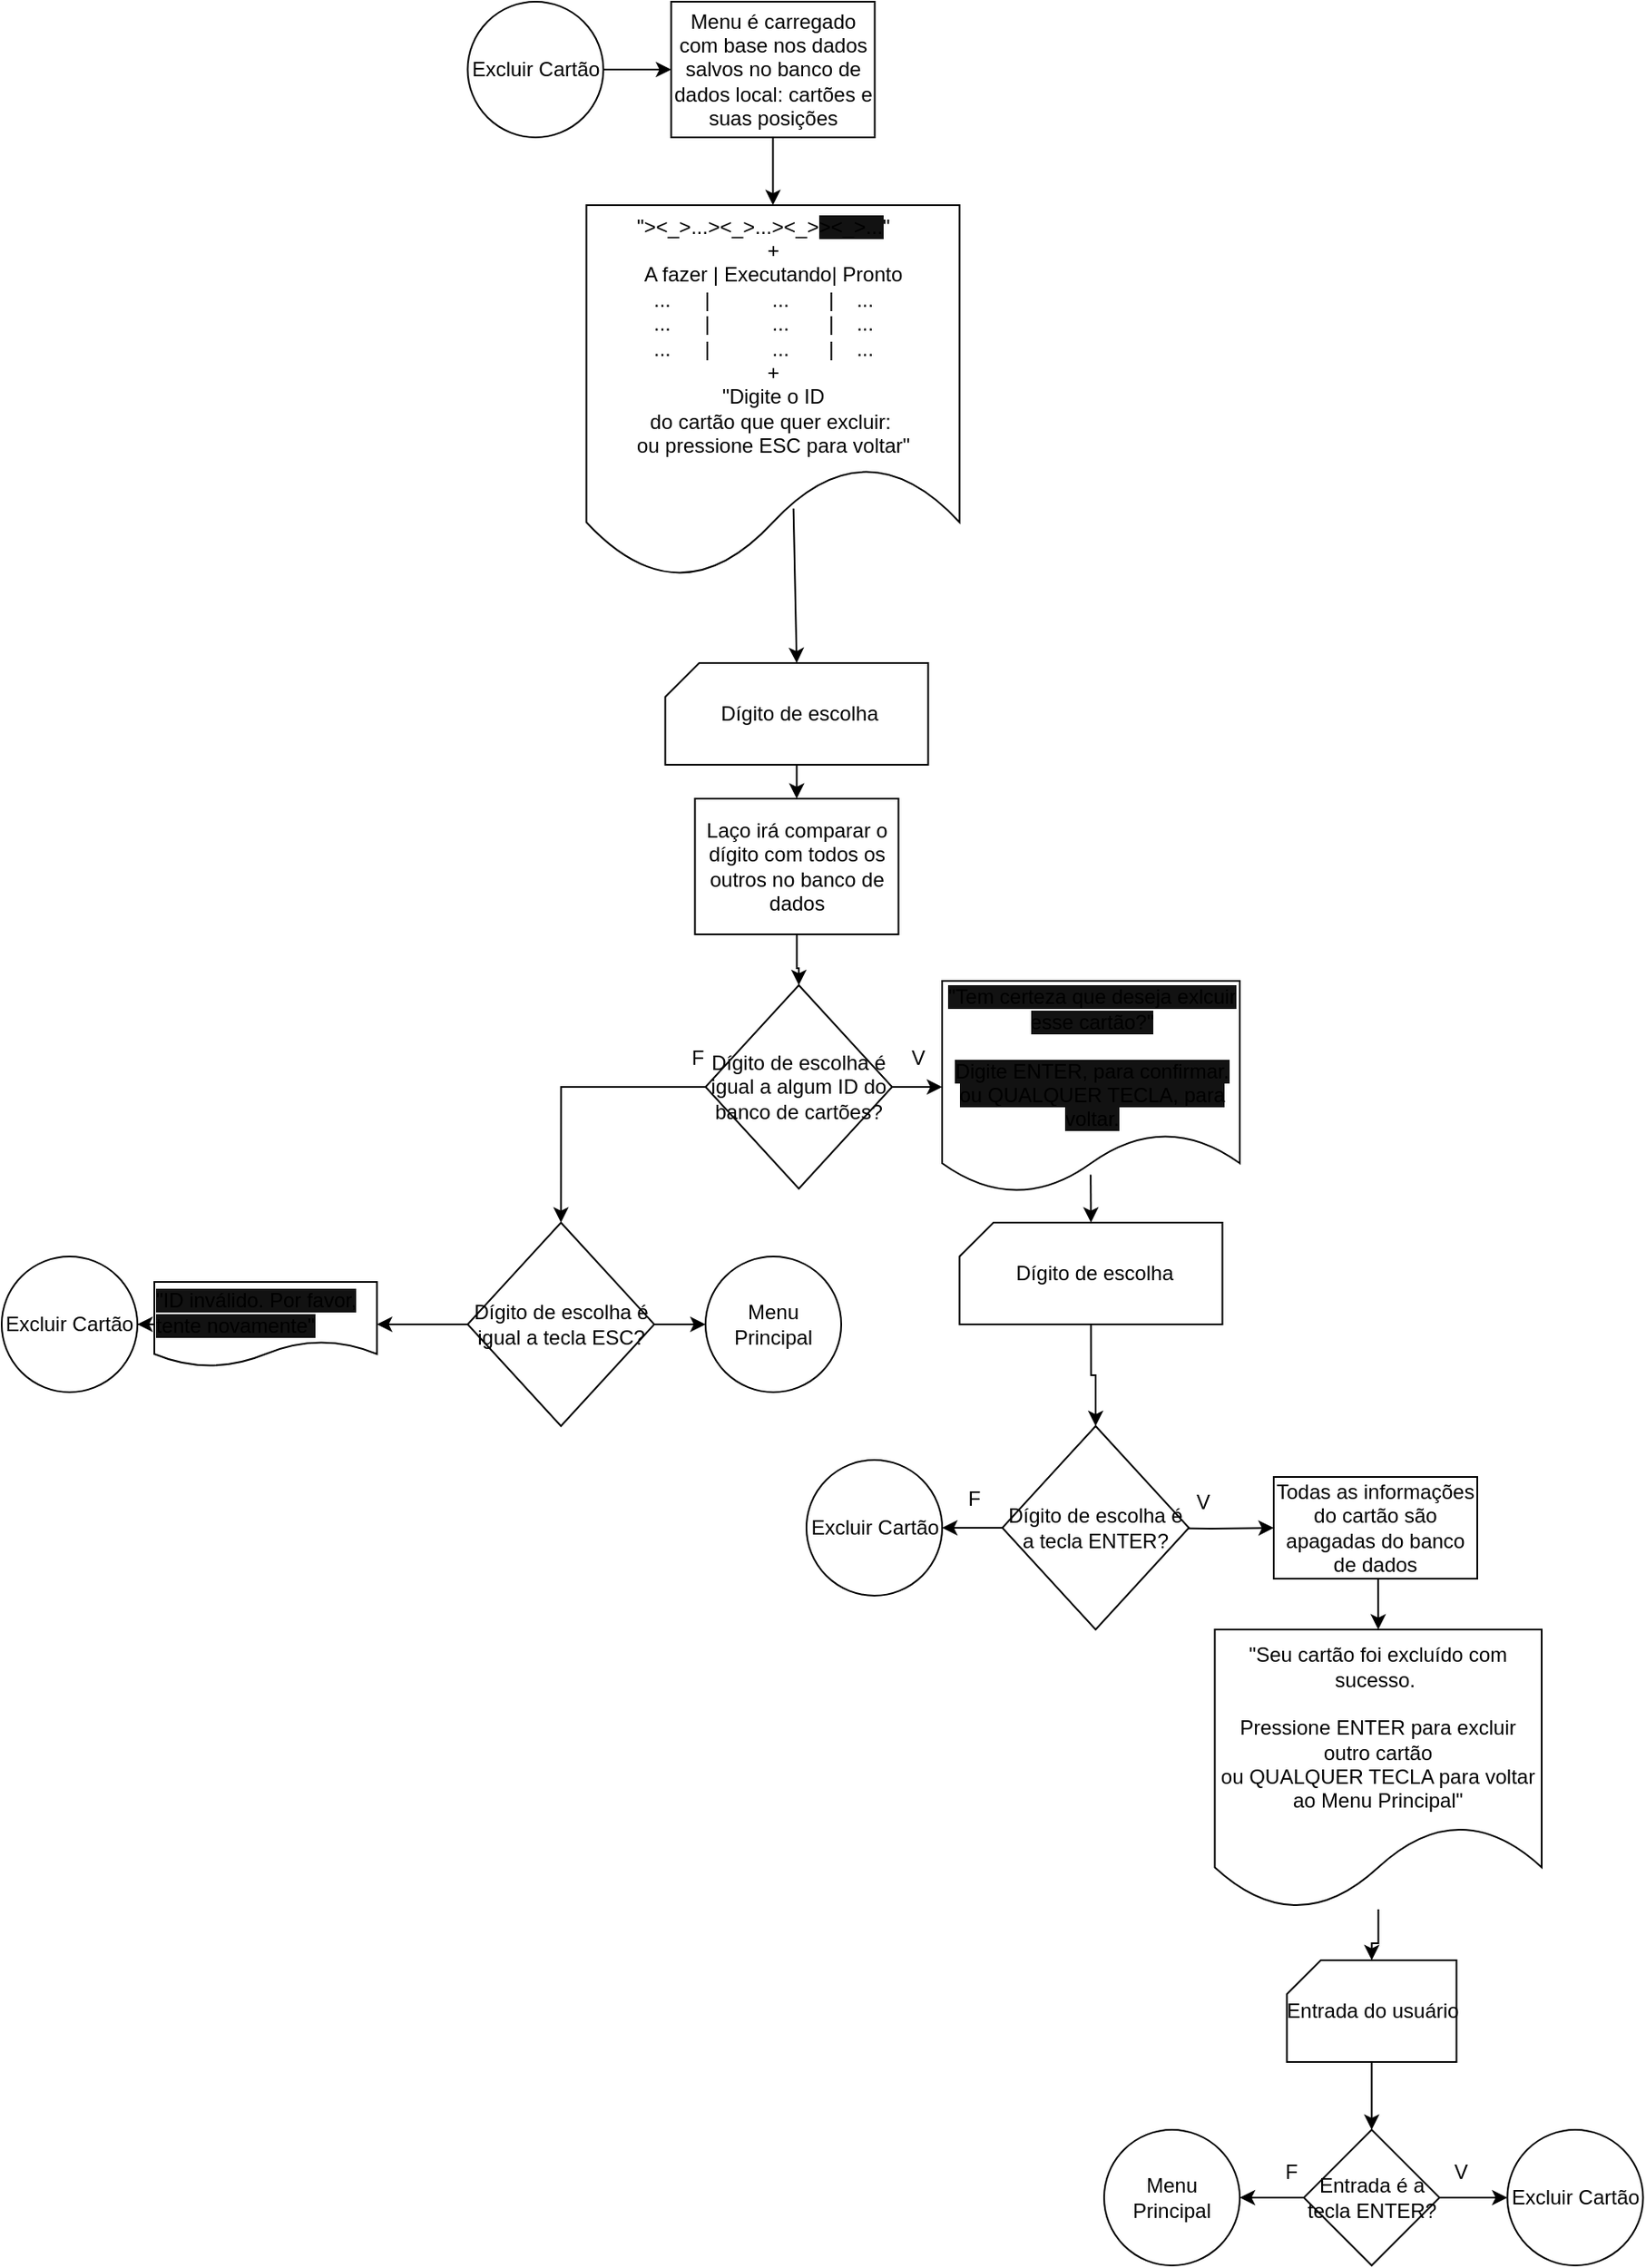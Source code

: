 <mxfile version="27.0.9">
  <diagram name="Página-1" id="BDumH6ijfhog8v5_YuaD">
    <mxGraphModel dx="2977" dy="1886" grid="1" gridSize="10" guides="1" tooltips="1" connect="1" arrows="1" fold="1" page="1" pageScale="1" pageWidth="1169" pageHeight="1654" math="0" shadow="0">
      <root>
        <mxCell id="0" />
        <mxCell id="1" parent="0" />
        <mxCell id="R85Hv1dynGYi_RiyYHGt-3" value="" style="edgeStyle=orthogonalEdgeStyle;rounded=0;orthogonalLoop=1;jettySize=auto;html=1;" parent="1" source="R85Hv1dynGYi_RiyYHGt-1" edge="1">
          <mxGeometry relative="1" as="geometry">
            <mxPoint x="474.75" y="120" as="targetPoint" />
          </mxGeometry>
        </mxCell>
        <mxCell id="R85Hv1dynGYi_RiyYHGt-1" value="Excluir Cartão" style="ellipse;whiteSpace=wrap;html=1;aspect=fixed;" parent="1" vertex="1">
          <mxGeometry x="354.75" y="80" width="80" height="80" as="geometry" />
        </mxCell>
        <mxCell id="R85Hv1dynGYi_RiyYHGt-4" value="&lt;div style=&quot;text-align: left;&quot;&gt;&lt;span style=&quot;background-color: light-dark(#ffffff, var(--ge-dark-color, #121212)); color: light-dark(rgb(0, 0, 0), rgb(255, 255, 255));&quot;&gt;&quot;&amp;gt;&amp;lt;_&amp;gt;...&amp;gt;&amp;lt;_&amp;gt;...&amp;gt;&amp;lt;_&amp;gt;&lt;/span&gt;&lt;span style=&quot;background-color: rgb(18, 18, 18); color: light-dark(rgb(0, 0, 0), rgb(255, 255, 255));&quot;&gt;&amp;gt;&amp;lt;_&amp;gt;...&lt;/span&gt;&lt;span style=&quot;background-color: transparent; color: light-dark(rgb(0, 0, 0), rgb(255, 255, 255)); text-align: center;&quot;&gt;&quot;&lt;/span&gt;&lt;/div&gt;&lt;div&gt;&lt;div&gt;+&lt;/div&gt;&lt;div&gt;A fazer | Executando| Pronto&lt;/div&gt;&lt;div style=&quot;text-align: left;&quot;&gt;&amp;nbsp; &amp;nbsp;...&amp;nbsp; &amp;nbsp; &amp;nbsp; |&amp;nbsp; &amp;nbsp; &amp;nbsp; &amp;nbsp; &amp;nbsp; &amp;nbsp;...&amp;nbsp; &amp;nbsp; &amp;nbsp; &amp;nbsp;|&amp;nbsp; &amp;nbsp; ...&lt;/div&gt;&lt;div style=&quot;text-align: left;&quot;&gt;&amp;nbsp; &amp;nbsp;...&amp;nbsp; &amp;nbsp; &amp;nbsp; |&amp;nbsp; &amp;nbsp; &amp;nbsp; &amp;nbsp; &amp;nbsp; &amp;nbsp;...&amp;nbsp; &amp;nbsp; &amp;nbsp; &amp;nbsp;|&amp;nbsp; &amp;nbsp; ...&lt;/div&gt;&lt;div style=&quot;text-align: left;&quot;&gt;&amp;nbsp; &amp;nbsp;...&amp;nbsp; &amp;nbsp; &amp;nbsp; |&amp;nbsp; &amp;nbsp; &amp;nbsp; &amp;nbsp; &amp;nbsp; &amp;nbsp;...&amp;nbsp; &amp;nbsp; &amp;nbsp; &amp;nbsp;|&amp;nbsp; &amp;nbsp; ...&lt;/div&gt;&lt;div&gt;+&lt;/div&gt;&lt;div&gt;&quot;Digite o ID&lt;/div&gt;&lt;div&gt;do cartão que quer excluir:&amp;nbsp;&lt;br&gt;&lt;span style=&quot;background-color: transparent; color: light-dark(rgb(0, 0, 0), rgb(255, 255, 255));&quot;&gt;ou pressione ESC para voltar&quot;&lt;/span&gt;&lt;/div&gt;&lt;/div&gt;" style="shape=document;whiteSpace=wrap;html=1;boundedLbl=1;" parent="1" vertex="1">
          <mxGeometry x="424.75" y="200" width="220" height="220" as="geometry" />
        </mxCell>
        <mxCell id="R85Hv1dynGYi_RiyYHGt-7" value="" style="edgeStyle=orthogonalEdgeStyle;rounded=0;orthogonalLoop=1;jettySize=auto;html=1;" parent="1" source="R85Hv1dynGYi_RiyYHGt-5" target="R85Hv1dynGYi_RiyYHGt-4" edge="1">
          <mxGeometry relative="1" as="geometry" />
        </mxCell>
        <mxCell id="R85Hv1dynGYi_RiyYHGt-5" value="Menu é carregado com base nos dados salvos no banco de dados local: cartões e suas posições" style="rounded=0;whiteSpace=wrap;html=1;" parent="1" vertex="1">
          <mxGeometry x="474.75" y="80" width="120" height="80" as="geometry" />
        </mxCell>
        <mxCell id="R85Hv1dynGYi_RiyYHGt-10" value="" style="verticalLabelPosition=bottom;verticalAlign=top;html=1;shape=card;whiteSpace=wrap;size=20;arcSize=12;container=1;" parent="1" vertex="1">
          <mxGeometry x="471.25" y="470" width="155" height="60" as="geometry" />
        </mxCell>
        <mxCell id="R85Hv1dynGYi_RiyYHGt-16" value="Dígito de escolha" style="text;html=1;align=center;verticalAlign=middle;resizable=0;points=[];autosize=1;strokeColor=none;fillColor=none;" parent="R85Hv1dynGYi_RiyYHGt-10" vertex="1">
          <mxGeometry x="18.75" y="15" width="120" height="30" as="geometry" />
        </mxCell>
        <mxCell id="R85Hv1dynGYi_RiyYHGt-15" value="" style="endArrow=classic;html=1;rounded=0;entryX=0.5;entryY=0;entryDx=0;entryDy=0;entryPerimeter=0;exitX=0.555;exitY=0.813;exitDx=0;exitDy=0;exitPerimeter=0;" parent="1" source="R85Hv1dynGYi_RiyYHGt-4" target="R85Hv1dynGYi_RiyYHGt-10" edge="1">
          <mxGeometry width="50" height="50" relative="1" as="geometry">
            <mxPoint x="754.75" y="340" as="sourcePoint" />
            <mxPoint x="643.49" y="420" as="targetPoint" />
          </mxGeometry>
        </mxCell>
        <mxCell id="R85Hv1dynGYi_RiyYHGt-21" value="" style="edgeStyle=orthogonalEdgeStyle;rounded=0;orthogonalLoop=1;jettySize=auto;html=1;entryX=0.5;entryY=0;entryDx=0;entryDy=0;" parent="1" source="R85Hv1dynGYi_RiyYHGt-17" target="L6k6eRB9f3cUbvgONNE9-4" edge="1">
          <mxGeometry relative="1" as="geometry">
            <mxPoint x="461.25" y="720" as="targetPoint" />
          </mxGeometry>
        </mxCell>
        <mxCell id="R85Hv1dynGYi_RiyYHGt-29" value="" style="edgeStyle=orthogonalEdgeStyle;rounded=0;orthogonalLoop=1;jettySize=auto;html=1;" parent="1" source="R85Hv1dynGYi_RiyYHGt-17" target="R85Hv1dynGYi_RiyYHGt-26" edge="1">
          <mxGeometry relative="1" as="geometry" />
        </mxCell>
        <mxCell id="R85Hv1dynGYi_RiyYHGt-17" value="Dígito de escolha é igual a algum ID do banco de cartões?" style="rhombus;whiteSpace=wrap;html=1;" parent="1" vertex="1">
          <mxGeometry x="495" y="660" width="110" height="120" as="geometry" />
        </mxCell>
        <mxCell id="R85Hv1dynGYi_RiyYHGt-18" value="" style="endArrow=classic;html=1;rounded=0;entryX=0.5;entryY=0;entryDx=0;entryDy=0;exitX=0.5;exitY=1;exitDx=0;exitDy=0;exitPerimeter=0;" parent="1" source="R85Hv1dynGYi_RiyYHGt-10" target="R85Hv1dynGYi_RiyYHGt-24" edge="1">
          <mxGeometry width="50" height="50" relative="1" as="geometry">
            <mxPoint x="770" y="650" as="sourcePoint" />
            <mxPoint x="820" y="600" as="targetPoint" />
          </mxGeometry>
        </mxCell>
        <mxCell id="R85Hv1dynGYi_RiyYHGt-25" value="" style="edgeStyle=orthogonalEdgeStyle;rounded=0;orthogonalLoop=1;jettySize=auto;html=1;" parent="1" source="R85Hv1dynGYi_RiyYHGt-24" target="R85Hv1dynGYi_RiyYHGt-17" edge="1">
          <mxGeometry relative="1" as="geometry" />
        </mxCell>
        <mxCell id="R85Hv1dynGYi_RiyYHGt-24" value="Laço irá comparar o dígito com todos os outros no banco de dados" style="rounded=0;whiteSpace=wrap;html=1;" parent="1" vertex="1">
          <mxGeometry x="488.75" y="550" width="120" height="80" as="geometry" />
        </mxCell>
        <mxCell id="R85Hv1dynGYi_RiyYHGt-26" value="&lt;div style=&quot;&quot;&gt;&lt;span style=&quot;background-color: rgb(18, 18, 18);&quot;&gt;&quot;Tem certeza que deseja exlcuir esse cartão?&quot;&lt;br&gt;&lt;br&gt;Digite ENTER, para confirmar.&lt;br&gt;ou QUALQUER TECLA, para voltar.&lt;/span&gt;&lt;/div&gt;" style="shape=document;whiteSpace=wrap;html=1;boundedLbl=1;align=center;size=0.28;" parent="1" vertex="1">
          <mxGeometry x="634.5" y="657.5" width="175.5" height="125" as="geometry" />
        </mxCell>
        <mxCell id="R85Hv1dynGYi_RiyYHGt-35" style="edgeStyle=orthogonalEdgeStyle;rounded=0;orthogonalLoop=1;jettySize=auto;html=1;exitX=0.5;exitY=1;exitDx=0;exitDy=0;exitPerimeter=0;entryX=0.5;entryY=0;entryDx=0;entryDy=0;" parent="1" source="R85Hv1dynGYi_RiyYHGt-30" target="R85Hv1dynGYi_RiyYHGt-34" edge="1">
          <mxGeometry relative="1" as="geometry" />
        </mxCell>
        <mxCell id="R85Hv1dynGYi_RiyYHGt-30" value="" style="verticalLabelPosition=bottom;verticalAlign=top;html=1;shape=card;whiteSpace=wrap;size=20;arcSize=12;container=1;" parent="1" vertex="1">
          <mxGeometry x="644.75" y="800" width="155" height="60" as="geometry" />
        </mxCell>
        <mxCell id="R85Hv1dynGYi_RiyYHGt-31" value="Dígito de escolha" style="text;html=1;align=center;verticalAlign=middle;resizable=0;points=[];autosize=1;strokeColor=none;fillColor=none;" parent="R85Hv1dynGYi_RiyYHGt-30" vertex="1">
          <mxGeometry x="18.75" y="15" width="120" height="30" as="geometry" />
        </mxCell>
        <mxCell id="R85Hv1dynGYi_RiyYHGt-33" value="" style="endArrow=classic;html=1;rounded=0;entryX=0.5;entryY=0;entryDx=0;entryDy=0;entryPerimeter=0;exitX=0.499;exitY=0.914;exitDx=0;exitDy=0;exitPerimeter=0;" parent="1" source="R85Hv1dynGYi_RiyYHGt-26" target="R85Hv1dynGYi_RiyYHGt-30" edge="1">
          <mxGeometry width="50" height="50" relative="1" as="geometry">
            <mxPoint x="530" y="880" as="sourcePoint" />
            <mxPoint x="580" y="830" as="targetPoint" />
          </mxGeometry>
        </mxCell>
        <mxCell id="6ae1nMWUuH40q0Kqllsc-6" value="" style="edgeStyle=orthogonalEdgeStyle;rounded=0;orthogonalLoop=1;jettySize=auto;html=1;" parent="1" target="6ae1nMWUuH40q0Kqllsc-5" edge="1">
          <mxGeometry relative="1" as="geometry">
            <mxPoint x="755.01" y="980" as="sourcePoint" />
          </mxGeometry>
        </mxCell>
        <mxCell id="6ae1nMWUuH40q0Kqllsc-21" value="" style="edgeStyle=orthogonalEdgeStyle;rounded=0;orthogonalLoop=1;jettySize=auto;html=1;" parent="1" source="R85Hv1dynGYi_RiyYHGt-34" target="6ae1nMWUuH40q0Kqllsc-20" edge="1">
          <mxGeometry relative="1" as="geometry" />
        </mxCell>
        <mxCell id="R85Hv1dynGYi_RiyYHGt-34" value="Dígito de escolha é a tecla ENTER?" style="rhombus;whiteSpace=wrap;html=1;" parent="1" vertex="1">
          <mxGeometry x="670" y="920" width="110" height="120" as="geometry" />
        </mxCell>
        <mxCell id="6ae1nMWUuH40q0Kqllsc-1" value="V" style="text;html=1;align=center;verticalAlign=middle;resizable=0;points=[];autosize=1;strokeColor=none;fillColor=none;" parent="1" vertex="1">
          <mxGeometry x="772.5" y="950" width="30" height="30" as="geometry" />
        </mxCell>
        <mxCell id="6ae1nMWUuH40q0Kqllsc-2" value="F" style="text;html=1;align=center;verticalAlign=middle;resizable=0;points=[];autosize=1;strokeColor=none;fillColor=none;" parent="1" vertex="1">
          <mxGeometry x="637.75" y="948" width="30" height="30" as="geometry" />
        </mxCell>
        <mxCell id="6ae1nMWUuH40q0Kqllsc-3" value="V" style="text;html=1;align=center;verticalAlign=middle;resizable=0;points=[];autosize=1;strokeColor=none;fillColor=none;" parent="1" vertex="1">
          <mxGeometry x="605" y="688" width="30" height="30" as="geometry" />
        </mxCell>
        <mxCell id="6ae1nMWUuH40q0Kqllsc-4" value="F" style="text;html=1;align=center;verticalAlign=middle;resizable=0;points=[];autosize=1;strokeColor=none;fillColor=none;" parent="1" vertex="1">
          <mxGeometry x="475" y="688" width="30" height="30" as="geometry" />
        </mxCell>
        <mxCell id="6ae1nMWUuH40q0Kqllsc-19" style="edgeStyle=orthogonalEdgeStyle;rounded=0;orthogonalLoop=1;jettySize=auto;html=1;exitX=0.5;exitY=1;exitDx=0;exitDy=0;entryX=0.5;entryY=0;entryDx=0;entryDy=0;" parent="1" source="6ae1nMWUuH40q0Kqllsc-5" target="6ae1nMWUuH40q0Kqllsc-8" edge="1">
          <mxGeometry relative="1" as="geometry" />
        </mxCell>
        <mxCell id="6ae1nMWUuH40q0Kqllsc-5" value="Todas as informações do cartão são apagadas do banco de dados" style="whiteSpace=wrap;html=1;" parent="1" vertex="1">
          <mxGeometry x="830.01" y="950" width="120" height="60" as="geometry" />
        </mxCell>
        <mxCell id="6ae1nMWUuH40q0Kqllsc-7" value="" style="edgeStyle=orthogonalEdgeStyle;rounded=0;orthogonalLoop=1;jettySize=auto;html=1;" parent="1" source="6ae1nMWUuH40q0Kqllsc-8" target="6ae1nMWUuH40q0Kqllsc-9" edge="1">
          <mxGeometry relative="1" as="geometry" />
        </mxCell>
        <mxCell id="6ae1nMWUuH40q0Kqllsc-8" value="&quot;Seu cartão foi excluído com sucesso.&amp;nbsp;&lt;div&gt;&lt;br&gt;Pressione ENTER para excluir outro cartão&lt;/div&gt;&lt;div&gt;ou QUALQUER TECLA para voltar ao Menu Principal&quot;&lt;/div&gt;" style="shape=document;whiteSpace=wrap;html=1;boundedLbl=1;" parent="1" vertex="1">
          <mxGeometry x="795.26" y="1040" width="192.75" height="165" as="geometry" />
        </mxCell>
        <mxCell id="6ae1nMWUuH40q0Kqllsc-9" value="" style="verticalLabelPosition=bottom;verticalAlign=top;html=1;shape=card;whiteSpace=wrap;size=20;arcSize=12;" parent="1" vertex="1">
          <mxGeometry x="837.76" y="1235" width="100" height="60" as="geometry" />
        </mxCell>
        <mxCell id="6ae1nMWUuH40q0Kqllsc-10" value="" style="edgeStyle=orthogonalEdgeStyle;rounded=0;orthogonalLoop=1;jettySize=auto;html=1;exitX=0.5;exitY=1;exitDx=0;exitDy=0;exitPerimeter=0;" parent="1" source="6ae1nMWUuH40q0Kqllsc-9" target="6ae1nMWUuH40q0Kqllsc-14" edge="1">
          <mxGeometry relative="1" as="geometry" />
        </mxCell>
        <mxCell id="6ae1nMWUuH40q0Kqllsc-11" value="Entrada do usuário" style="text;html=1;align=center;verticalAlign=middle;resizable=0;points=[];autosize=1;strokeColor=none;fillColor=none;" parent="1" vertex="1">
          <mxGeometry x="827.76" y="1250" width="120" height="30" as="geometry" />
        </mxCell>
        <mxCell id="6ae1nMWUuH40q0Kqllsc-12" value="" style="edgeStyle=orthogonalEdgeStyle;rounded=0;orthogonalLoop=1;jettySize=auto;html=1;" parent="1" source="6ae1nMWUuH40q0Kqllsc-14" target="6ae1nMWUuH40q0Kqllsc-15" edge="1">
          <mxGeometry relative="1" as="geometry" />
        </mxCell>
        <mxCell id="L6k6eRB9f3cUbvgONNE9-10" value="" style="edgeStyle=orthogonalEdgeStyle;rounded=0;orthogonalLoop=1;jettySize=auto;html=1;" edge="1" parent="1" source="6ae1nMWUuH40q0Kqllsc-14" target="L6k6eRB9f3cUbvgONNE9-9">
          <mxGeometry relative="1" as="geometry" />
        </mxCell>
        <mxCell id="6ae1nMWUuH40q0Kqllsc-14" value="Entrada é a tecla ENTER?" style="rhombus;whiteSpace=wrap;html=1;" parent="1" vertex="1">
          <mxGeometry x="847.76" y="1335" width="80" height="80" as="geometry" />
        </mxCell>
        <mxCell id="6ae1nMWUuH40q0Kqllsc-15" value="Excluir Cartão" style="ellipse;whiteSpace=wrap;html=1;" parent="1" vertex="1">
          <mxGeometry x="967.76" y="1335" width="80" height="80" as="geometry" />
        </mxCell>
        <mxCell id="6ae1nMWUuH40q0Kqllsc-17" value="V" style="text;html=1;align=center;verticalAlign=middle;resizable=0;points=[];autosize=1;strokeColor=none;fillColor=none;" parent="1" vertex="1">
          <mxGeometry x="925.26" y="1345" width="30" height="30" as="geometry" />
        </mxCell>
        <mxCell id="6ae1nMWUuH40q0Kqllsc-18" value="F" style="text;html=1;align=center;verticalAlign=middle;resizable=0;points=[];autosize=1;strokeColor=none;fillColor=none;" parent="1" vertex="1">
          <mxGeometry x="825.26" y="1345" width="30" height="30" as="geometry" />
        </mxCell>
        <mxCell id="6ae1nMWUuH40q0Kqllsc-20" value="Excluir Cartão" style="ellipse;whiteSpace=wrap;html=1;" parent="1" vertex="1">
          <mxGeometry x="554.5" y="940" width="80" height="80" as="geometry" />
        </mxCell>
        <mxCell id="L6k6eRB9f3cUbvgONNE9-1" value="" style="edgeStyle=orthogonalEdgeStyle;rounded=0;orthogonalLoop=1;jettySize=auto;html=1;" edge="1" parent="1" source="L6k6eRB9f3cUbvgONNE9-2" target="L6k6eRB9f3cUbvgONNE9-3">
          <mxGeometry relative="1" as="geometry" />
        </mxCell>
        <mxCell id="L6k6eRB9f3cUbvgONNE9-2" value="&lt;div style=&quot;text-align: left;&quot;&gt;&lt;span style=&quot;background-color: rgb(18, 18, 18);&quot;&gt;&quot;ID inválido. Por favor, tente novamente&quot;&lt;/span&gt;&lt;/div&gt;" style="shape=document;whiteSpace=wrap;html=1;boundedLbl=1;" vertex="1" parent="1">
          <mxGeometry x="169.995" y="835" width="131.25" height="50" as="geometry" />
        </mxCell>
        <mxCell id="L6k6eRB9f3cUbvgONNE9-3" value="Excluir Cartão" style="ellipse;whiteSpace=wrap;html=1;" vertex="1" parent="1">
          <mxGeometry x="80" y="820" width="80" height="80" as="geometry" />
        </mxCell>
        <mxCell id="L6k6eRB9f3cUbvgONNE9-5" style="edgeStyle=orthogonalEdgeStyle;rounded=0;orthogonalLoop=1;jettySize=auto;html=1;exitX=0;exitY=0.5;exitDx=0;exitDy=0;entryX=1;entryY=0.5;entryDx=0;entryDy=0;" edge="1" parent="1" source="L6k6eRB9f3cUbvgONNE9-4" target="L6k6eRB9f3cUbvgONNE9-2">
          <mxGeometry relative="1" as="geometry" />
        </mxCell>
        <mxCell id="L6k6eRB9f3cUbvgONNE9-8" value="" style="edgeStyle=orthogonalEdgeStyle;rounded=0;orthogonalLoop=1;jettySize=auto;html=1;" edge="1" parent="1" source="L6k6eRB9f3cUbvgONNE9-4" target="L6k6eRB9f3cUbvgONNE9-7">
          <mxGeometry relative="1" as="geometry" />
        </mxCell>
        <mxCell id="L6k6eRB9f3cUbvgONNE9-4" value="Dígito de escolha é igual a tecla ESC?" style="rhombus;whiteSpace=wrap;html=1;" vertex="1" parent="1">
          <mxGeometry x="354.75" y="800" width="110" height="120" as="geometry" />
        </mxCell>
        <mxCell id="L6k6eRB9f3cUbvgONNE9-7" value="Menu Principal" style="ellipse;whiteSpace=wrap;html=1;" vertex="1" parent="1">
          <mxGeometry x="495" y="820" width="80" height="80" as="geometry" />
        </mxCell>
        <mxCell id="L6k6eRB9f3cUbvgONNE9-9" value="Menu Principal" style="ellipse;whiteSpace=wrap;html=1;" vertex="1" parent="1">
          <mxGeometry x="730" y="1335" width="80" height="80" as="geometry" />
        </mxCell>
      </root>
    </mxGraphModel>
  </diagram>
</mxfile>
